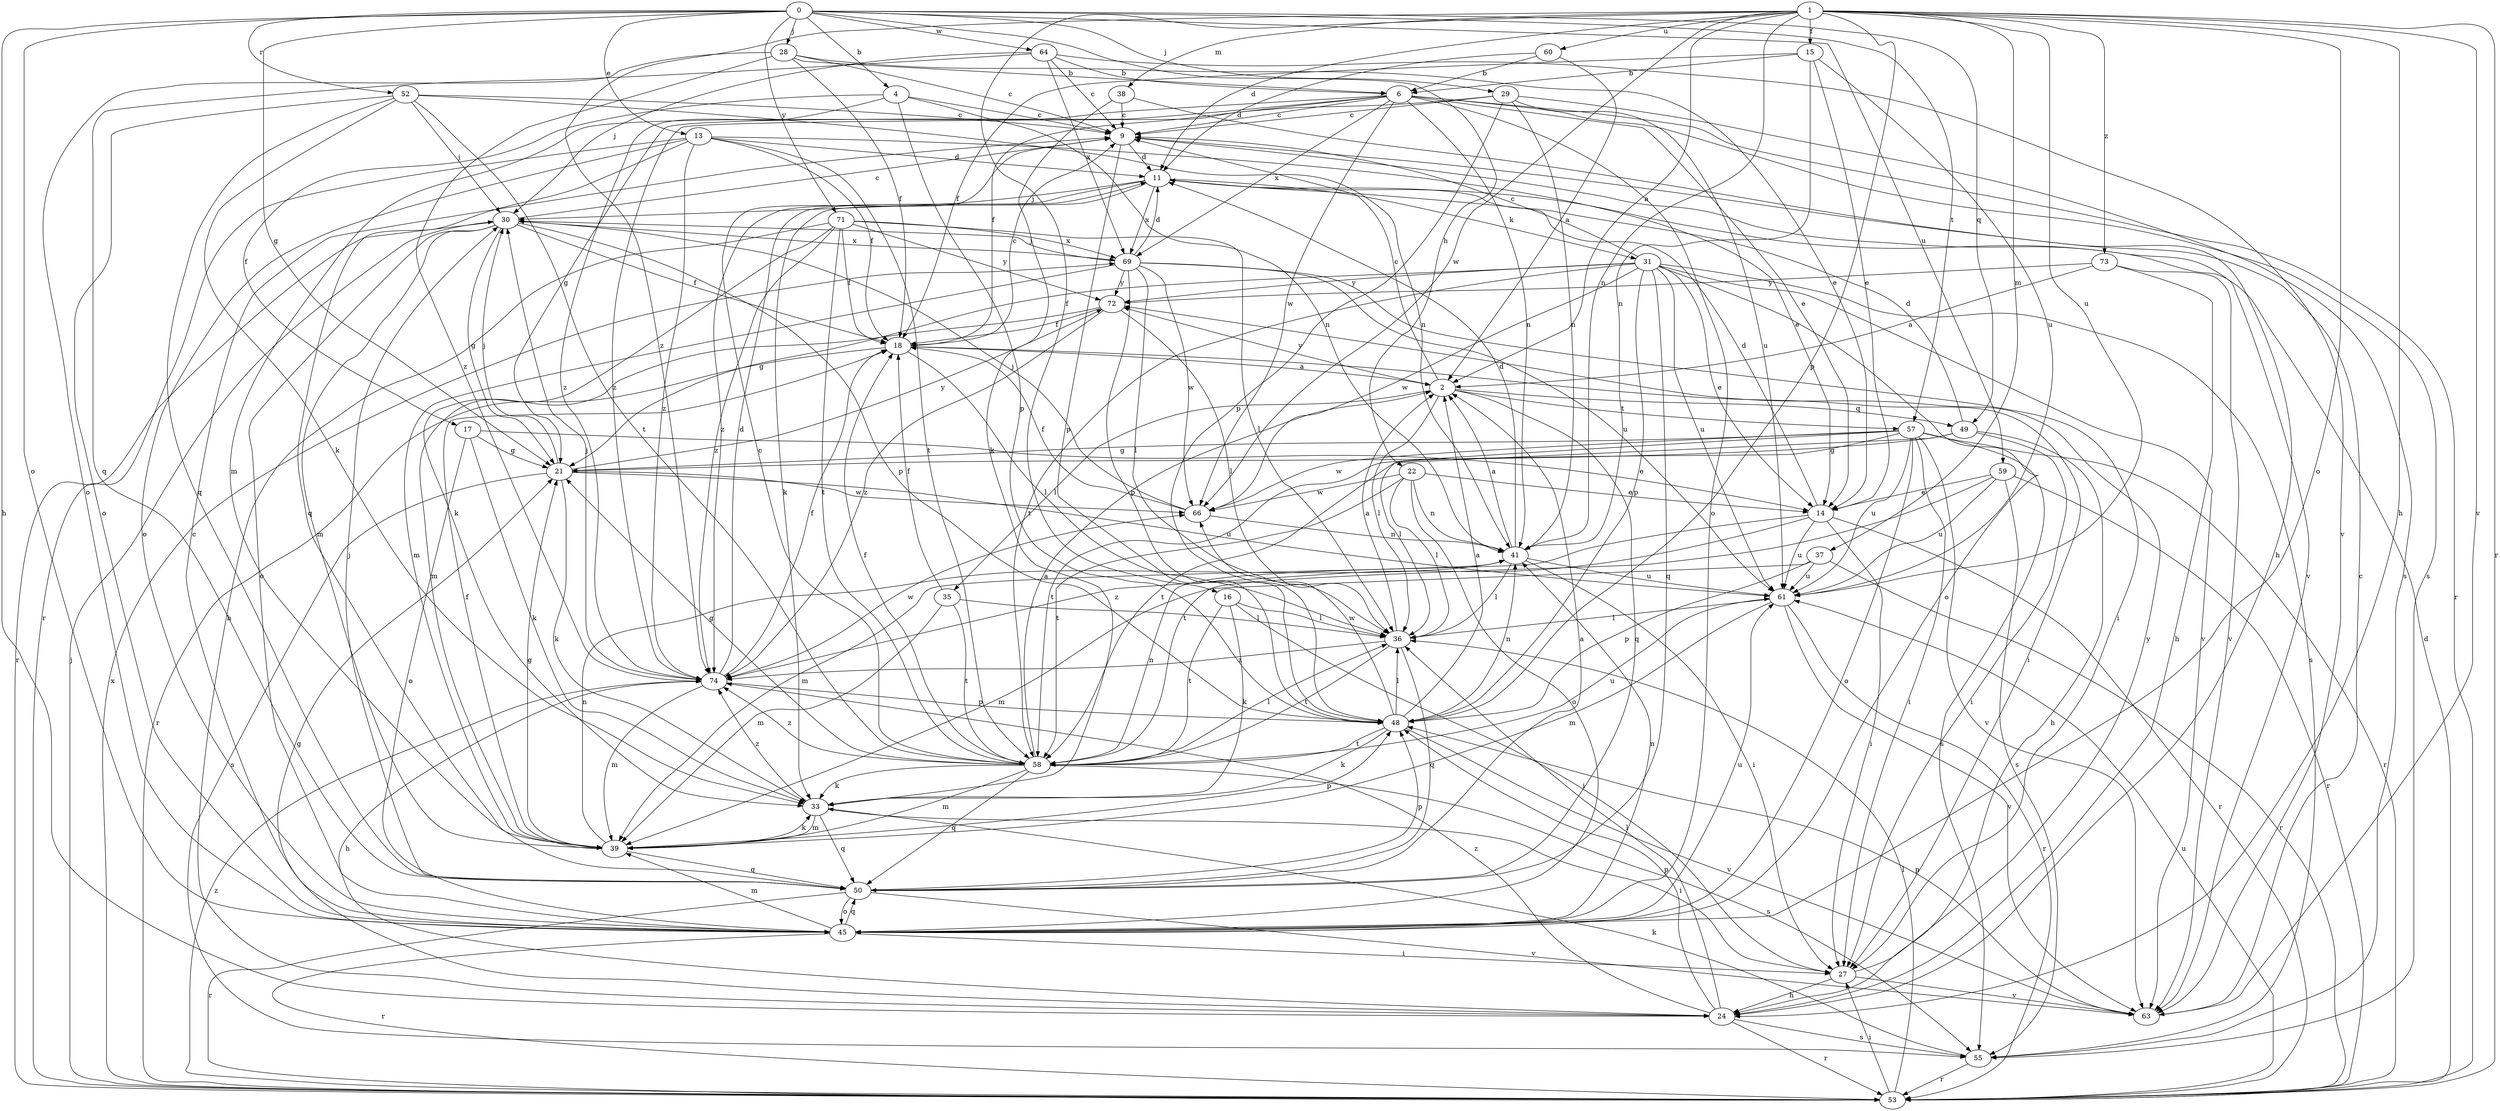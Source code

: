 strict digraph  {
0;
1;
2;
4;
6;
9;
11;
13;
14;
15;
16;
17;
18;
21;
22;
24;
27;
28;
29;
30;
31;
33;
35;
36;
37;
38;
39;
41;
45;
48;
49;
50;
52;
53;
55;
57;
58;
59;
60;
61;
63;
64;
66;
69;
71;
72;
73;
74;
0 -> 4  [label=b];
0 -> 13  [label=e];
0 -> 21  [label=g];
0 -> 22  [label=h];
0 -> 24  [label=h];
0 -> 28  [label=j];
0 -> 29  [label=j];
0 -> 45  [label=o];
0 -> 49  [label=q];
0 -> 52  [label=r];
0 -> 57  [label=t];
0 -> 59  [label=u];
0 -> 64  [label=w];
0 -> 71  [label=y];
1 -> 2  [label=a];
1 -> 11  [label=d];
1 -> 15  [label=f];
1 -> 16  [label=f];
1 -> 24  [label=h];
1 -> 37  [label=m];
1 -> 38  [label=m];
1 -> 41  [label=n];
1 -> 45  [label=o];
1 -> 48  [label=p];
1 -> 53  [label=r];
1 -> 60  [label=u];
1 -> 61  [label=u];
1 -> 63  [label=v];
1 -> 66  [label=w];
1 -> 73  [label=z];
1 -> 74  [label=z];
2 -> 9  [label=c];
2 -> 35  [label=l];
2 -> 36  [label=l];
2 -> 49  [label=q];
2 -> 50  [label=q];
2 -> 57  [label=t];
2 -> 72  [label=y];
4 -> 9  [label=c];
4 -> 17  [label=f];
4 -> 41  [label=n];
4 -> 48  [label=p];
4 -> 74  [label=z];
6 -> 9  [label=c];
6 -> 14  [label=e];
6 -> 18  [label=f];
6 -> 21  [label=g];
6 -> 39  [label=m];
6 -> 41  [label=n];
6 -> 45  [label=o];
6 -> 53  [label=r];
6 -> 55  [label=s];
6 -> 66  [label=w];
6 -> 69  [label=x];
9 -> 11  [label=d];
9 -> 48  [label=p];
9 -> 63  [label=v];
11 -> 30  [label=j];
11 -> 31  [label=k];
11 -> 33  [label=k];
11 -> 69  [label=x];
11 -> 74  [label=z];
13 -> 11  [label=d];
13 -> 14  [label=e];
13 -> 18  [label=f];
13 -> 45  [label=o];
13 -> 50  [label=q];
13 -> 53  [label=r];
13 -> 58  [label=t];
13 -> 74  [label=z];
14 -> 11  [label=d];
14 -> 27  [label=i];
14 -> 39  [label=m];
14 -> 53  [label=r];
14 -> 61  [label=u];
14 -> 74  [label=z];
15 -> 6  [label=b];
15 -> 14  [label=e];
15 -> 18  [label=f];
15 -> 41  [label=n];
15 -> 61  [label=u];
16 -> 27  [label=i];
16 -> 33  [label=k];
16 -> 36  [label=l];
16 -> 58  [label=t];
17 -> 14  [label=e];
17 -> 21  [label=g];
17 -> 33  [label=k];
17 -> 45  [label=o];
18 -> 2  [label=a];
18 -> 9  [label=c];
18 -> 27  [label=i];
18 -> 36  [label=l];
18 -> 53  [label=r];
21 -> 30  [label=j];
21 -> 33  [label=k];
21 -> 55  [label=s];
21 -> 61  [label=u];
21 -> 66  [label=w];
21 -> 72  [label=y];
22 -> 14  [label=e];
22 -> 36  [label=l];
22 -> 41  [label=n];
22 -> 45  [label=o];
22 -> 58  [label=t];
22 -> 66  [label=w];
24 -> 21  [label=g];
24 -> 36  [label=l];
24 -> 48  [label=p];
24 -> 53  [label=r];
24 -> 55  [label=s];
24 -> 74  [label=z];
27 -> 24  [label=h];
27 -> 63  [label=v];
27 -> 72  [label=y];
28 -> 6  [label=b];
28 -> 9  [label=c];
28 -> 14  [label=e];
28 -> 18  [label=f];
28 -> 45  [label=o];
28 -> 74  [label=z];
29 -> 9  [label=c];
29 -> 41  [label=n];
29 -> 48  [label=p];
29 -> 55  [label=s];
29 -> 61  [label=u];
29 -> 74  [label=z];
30 -> 9  [label=c];
30 -> 18  [label=f];
30 -> 21  [label=g];
30 -> 39  [label=m];
30 -> 45  [label=o];
30 -> 48  [label=p];
30 -> 53  [label=r];
30 -> 69  [label=x];
31 -> 9  [label=c];
31 -> 14  [label=e];
31 -> 21  [label=g];
31 -> 45  [label=o];
31 -> 48  [label=p];
31 -> 50  [label=q];
31 -> 55  [label=s];
31 -> 58  [label=t];
31 -> 61  [label=u];
31 -> 63  [label=v];
31 -> 66  [label=w];
31 -> 72  [label=y];
33 -> 27  [label=i];
33 -> 39  [label=m];
33 -> 50  [label=q];
33 -> 74  [label=z];
35 -> 18  [label=f];
35 -> 36  [label=l];
35 -> 39  [label=m];
35 -> 58  [label=t];
36 -> 2  [label=a];
36 -> 50  [label=q];
36 -> 58  [label=t];
36 -> 74  [label=z];
37 -> 39  [label=m];
37 -> 48  [label=p];
37 -> 53  [label=r];
37 -> 61  [label=u];
38 -> 9  [label=c];
38 -> 24  [label=h];
38 -> 33  [label=k];
39 -> 18  [label=f];
39 -> 21  [label=g];
39 -> 33  [label=k];
39 -> 41  [label=n];
39 -> 48  [label=p];
39 -> 50  [label=q];
41 -> 2  [label=a];
41 -> 11  [label=d];
41 -> 27  [label=i];
41 -> 36  [label=l];
41 -> 61  [label=u];
45 -> 9  [label=c];
45 -> 27  [label=i];
45 -> 39  [label=m];
45 -> 41  [label=n];
45 -> 50  [label=q];
45 -> 53  [label=r];
45 -> 61  [label=u];
48 -> 2  [label=a];
48 -> 33  [label=k];
48 -> 36  [label=l];
48 -> 41  [label=n];
48 -> 58  [label=t];
48 -> 63  [label=v];
48 -> 66  [label=w];
49 -> 11  [label=d];
49 -> 21  [label=g];
49 -> 24  [label=h];
49 -> 27  [label=i];
49 -> 58  [label=t];
50 -> 2  [label=a];
50 -> 30  [label=j];
50 -> 45  [label=o];
50 -> 48  [label=p];
50 -> 53  [label=r];
50 -> 63  [label=v];
52 -> 9  [label=c];
52 -> 30  [label=j];
52 -> 33  [label=k];
52 -> 41  [label=n];
52 -> 45  [label=o];
52 -> 50  [label=q];
52 -> 58  [label=t];
53 -> 11  [label=d];
53 -> 27  [label=i];
53 -> 30  [label=j];
53 -> 36  [label=l];
53 -> 61  [label=u];
53 -> 69  [label=x];
53 -> 74  [label=z];
55 -> 33  [label=k];
55 -> 53  [label=r];
57 -> 21  [label=g];
57 -> 27  [label=i];
57 -> 36  [label=l];
57 -> 45  [label=o];
57 -> 53  [label=r];
57 -> 55  [label=s];
57 -> 58  [label=t];
57 -> 61  [label=u];
57 -> 63  [label=v];
57 -> 66  [label=w];
58 -> 2  [label=a];
58 -> 9  [label=c];
58 -> 18  [label=f];
58 -> 21  [label=g];
58 -> 33  [label=k];
58 -> 36  [label=l];
58 -> 39  [label=m];
58 -> 41  [label=n];
58 -> 50  [label=q];
58 -> 55  [label=s];
58 -> 61  [label=u];
58 -> 74  [label=z];
59 -> 14  [label=e];
59 -> 53  [label=r];
59 -> 55  [label=s];
59 -> 58  [label=t];
59 -> 61  [label=u];
60 -> 2  [label=a];
60 -> 6  [label=b];
60 -> 11  [label=d];
61 -> 36  [label=l];
61 -> 39  [label=m];
61 -> 53  [label=r];
61 -> 63  [label=v];
63 -> 9  [label=c];
63 -> 48  [label=p];
64 -> 6  [label=b];
64 -> 9  [label=c];
64 -> 30  [label=j];
64 -> 50  [label=q];
64 -> 63  [label=v];
64 -> 69  [label=x];
66 -> 18  [label=f];
66 -> 30  [label=j];
66 -> 41  [label=n];
69 -> 11  [label=d];
69 -> 27  [label=i];
69 -> 30  [label=j];
69 -> 36  [label=l];
69 -> 39  [label=m];
69 -> 48  [label=p];
69 -> 61  [label=u];
69 -> 66  [label=w];
69 -> 72  [label=y];
71 -> 18  [label=f];
71 -> 24  [label=h];
71 -> 33  [label=k];
71 -> 36  [label=l];
71 -> 58  [label=t];
71 -> 69  [label=x];
71 -> 72  [label=y];
71 -> 74  [label=z];
72 -> 18  [label=f];
72 -> 36  [label=l];
72 -> 39  [label=m];
72 -> 74  [label=z];
73 -> 2  [label=a];
73 -> 24  [label=h];
73 -> 63  [label=v];
73 -> 72  [label=y];
74 -> 11  [label=d];
74 -> 18  [label=f];
74 -> 24  [label=h];
74 -> 30  [label=j];
74 -> 39  [label=m];
74 -> 48  [label=p];
74 -> 66  [label=w];
}
